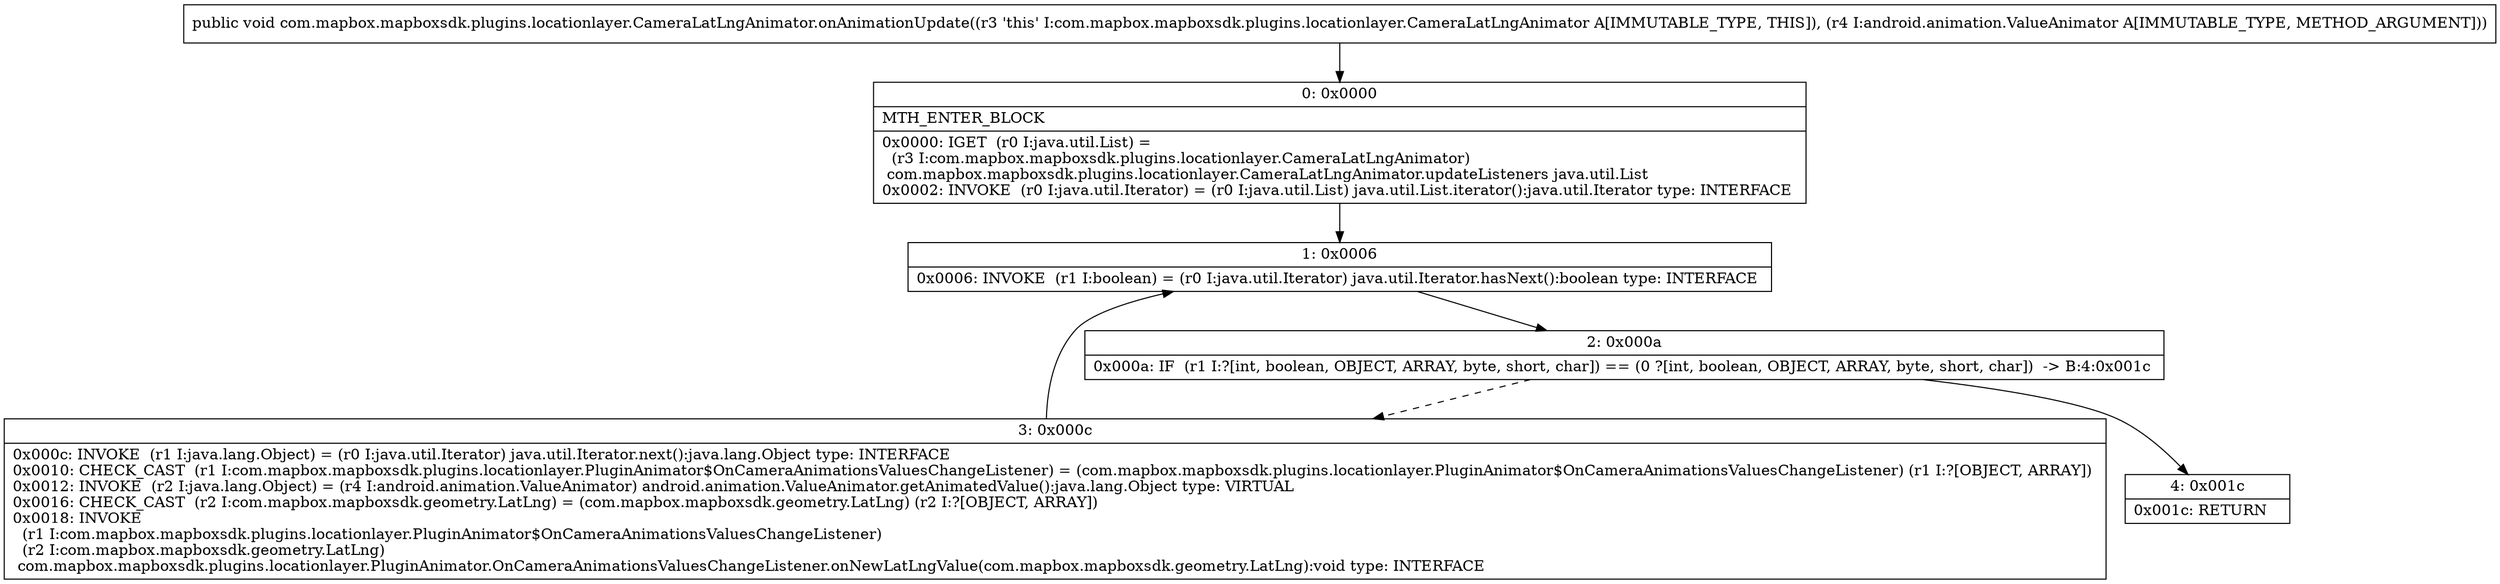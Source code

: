 digraph "CFG forcom.mapbox.mapboxsdk.plugins.locationlayer.CameraLatLngAnimator.onAnimationUpdate(Landroid\/animation\/ValueAnimator;)V" {
Node_0 [shape=record,label="{0\:\ 0x0000|MTH_ENTER_BLOCK\l|0x0000: IGET  (r0 I:java.util.List) = \l  (r3 I:com.mapbox.mapboxsdk.plugins.locationlayer.CameraLatLngAnimator)\l com.mapbox.mapboxsdk.plugins.locationlayer.CameraLatLngAnimator.updateListeners java.util.List \l0x0002: INVOKE  (r0 I:java.util.Iterator) = (r0 I:java.util.List) java.util.List.iterator():java.util.Iterator type: INTERFACE \l}"];
Node_1 [shape=record,label="{1\:\ 0x0006|0x0006: INVOKE  (r1 I:boolean) = (r0 I:java.util.Iterator) java.util.Iterator.hasNext():boolean type: INTERFACE \l}"];
Node_2 [shape=record,label="{2\:\ 0x000a|0x000a: IF  (r1 I:?[int, boolean, OBJECT, ARRAY, byte, short, char]) == (0 ?[int, boolean, OBJECT, ARRAY, byte, short, char])  \-\> B:4:0x001c \l}"];
Node_3 [shape=record,label="{3\:\ 0x000c|0x000c: INVOKE  (r1 I:java.lang.Object) = (r0 I:java.util.Iterator) java.util.Iterator.next():java.lang.Object type: INTERFACE \l0x0010: CHECK_CAST  (r1 I:com.mapbox.mapboxsdk.plugins.locationlayer.PluginAnimator$OnCameraAnimationsValuesChangeListener) = (com.mapbox.mapboxsdk.plugins.locationlayer.PluginAnimator$OnCameraAnimationsValuesChangeListener) (r1 I:?[OBJECT, ARRAY]) \l0x0012: INVOKE  (r2 I:java.lang.Object) = (r4 I:android.animation.ValueAnimator) android.animation.ValueAnimator.getAnimatedValue():java.lang.Object type: VIRTUAL \l0x0016: CHECK_CAST  (r2 I:com.mapbox.mapboxsdk.geometry.LatLng) = (com.mapbox.mapboxsdk.geometry.LatLng) (r2 I:?[OBJECT, ARRAY]) \l0x0018: INVOKE  \l  (r1 I:com.mapbox.mapboxsdk.plugins.locationlayer.PluginAnimator$OnCameraAnimationsValuesChangeListener)\l  (r2 I:com.mapbox.mapboxsdk.geometry.LatLng)\l com.mapbox.mapboxsdk.plugins.locationlayer.PluginAnimator.OnCameraAnimationsValuesChangeListener.onNewLatLngValue(com.mapbox.mapboxsdk.geometry.LatLng):void type: INTERFACE \l}"];
Node_4 [shape=record,label="{4\:\ 0x001c|0x001c: RETURN   \l}"];
MethodNode[shape=record,label="{public void com.mapbox.mapboxsdk.plugins.locationlayer.CameraLatLngAnimator.onAnimationUpdate((r3 'this' I:com.mapbox.mapboxsdk.plugins.locationlayer.CameraLatLngAnimator A[IMMUTABLE_TYPE, THIS]), (r4 I:android.animation.ValueAnimator A[IMMUTABLE_TYPE, METHOD_ARGUMENT])) }"];
MethodNode -> Node_0;
Node_0 -> Node_1;
Node_1 -> Node_2;
Node_2 -> Node_3[style=dashed];
Node_2 -> Node_4;
Node_3 -> Node_1;
}

